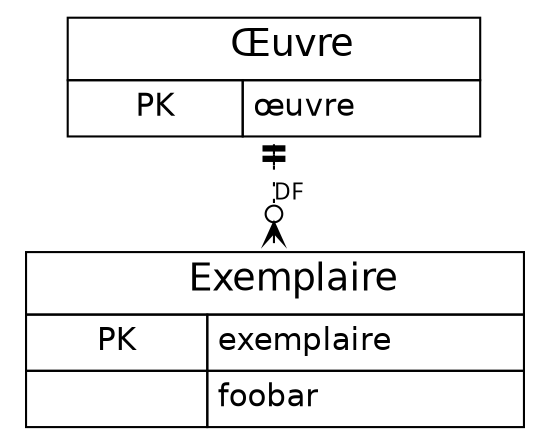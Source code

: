 // Generated by Mocodo 4.0.1

digraph{
  layout=dot
  bgcolor="#FFFFFF"
  nodesep=0.5

  // Nodes
  node [
      shape=none
      fontcolor="#000000"
      fontsize=15
      fontname="Helvetica"
]
  node [
      shape=none
      fontcolor="#000000"
      fontsize=15
      fontname="Helvetica"
]
  1 [label=<<table
        border="0"
        cellborder="1"
        cellspacing="0"
        bgcolor="#FFFFFF"
        color="#000000"
        cellpadding="4"
    >
        <tr>
            <td bgcolor="#FFFFFF" colspan="2">
                <font
                    color="#000000"
                    point-size="18"
                >Œuvre</font>
            </td>
        </tr>
        <tr><td>PK</td><td align="left">œuvre</td></tr>
    </table>
>]
  2 [label=<<table
        border="0"
        cellborder="1"
        cellspacing="0"
        bgcolor="#FFFFFF"
        color="#000000"
        cellpadding="4"
    >
        <tr>
            <td bgcolor="#FFFFFF" colspan="2">
                <font
                    color="#000000"
                    point-size="18"
                >Exemplaire</font>
            </td>
        </tr>
        <tr><td>PK</td><td align="left">exemplaire</td></tr>
        <tr><td> </td><td align="left">foobar</td></tr>
    </table>
>]

  // Edges
  edge [
    penwidth=1
    color="#000000"
    fontcolor="#000000"
    fontname="Futura"
    fontsize=11
    dir=both
  ]
  1 -> 2 [arrowhead="crowodot" arrowtail="teetee" label="DF" style=dotted]
}
